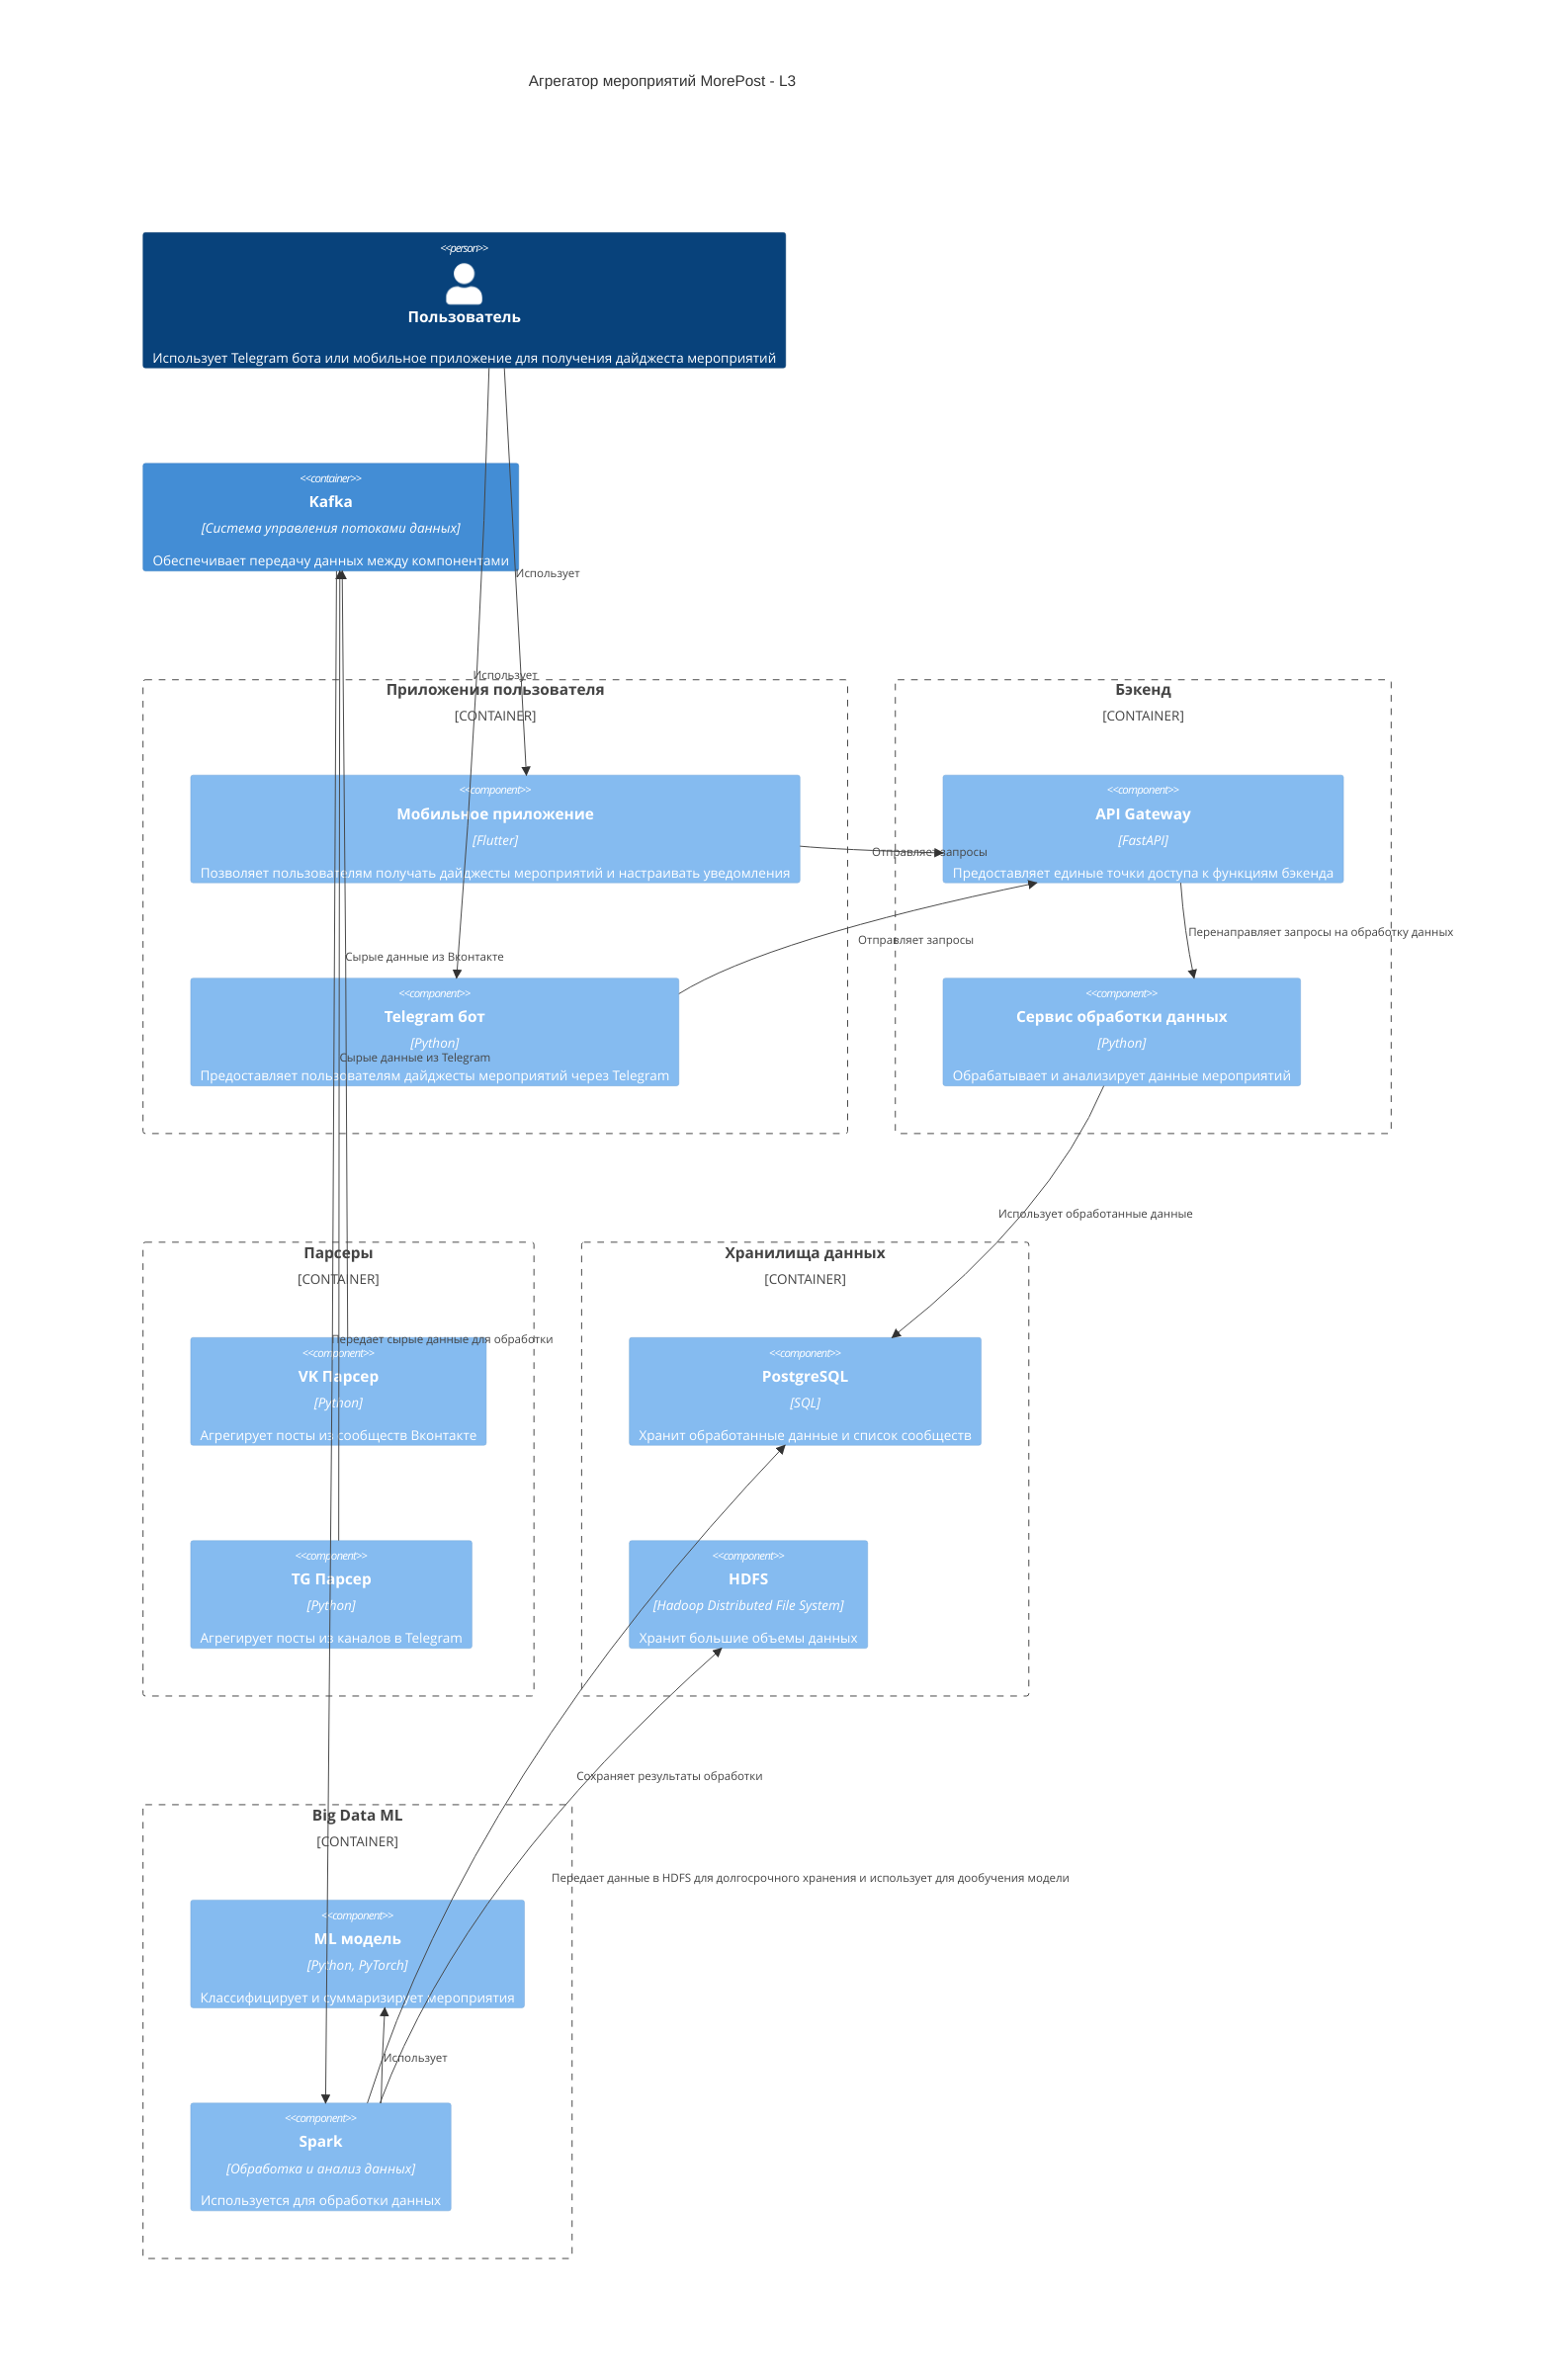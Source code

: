 C4Context
    title Агрегатор мероприятий MorePost - L3

    Person(user, "Пользователь", "Использует Telegram бота или мобильное приложение для получения дайджеста мероприятий")

    Container_Boundary(app, "Приложения пользователя", "") {
        Component(mobileApp, "Мобильное приложение", "Flutter", "Позволяет пользователям получать дайджесты мероприятий и настраивать уведомления")
        Component(telegramBot, "Telegram бот", "Python", "Предоставляет пользователям дайджесты мероприятий через Telegram")
    }

    Container_Boundary(backend, "Бэкенд", "") {
        Component(apiGateway, "API Gateway", "FastAPI", "Предоставляет единые точки доступа к функциям бэкенда")
        Component(dataProcessingService, "Сервис обработки данных", "Python", "Обрабатывает и анализирует данные мероприятий")
    }

    Container_Boundary(parsers, "Парсеры", "") {
        Component(vkParser, "VK Парсер", "Python", "Агрегирует посты из сообществ Вконтакте")
        Component(tgParser, "TG Парсер", "Python", "Агрегирует посты из каналов в Telegram")
    }

    Container_Boundary(dataStorage, "Хранилища данных", "") {
        Component(processedDataStorage, "PostgreSQL", "SQL", "Хранит обработанные данные и список сообществ")
        Component(hdfs, "HDFS", "Hadoop Distributed File System", "Хранит большие объемы данных")
    }

    Container_Boundary(bigData, "Big Data ML", "") {
        Component(mlModel, "ML модель", "Python, PyTorch", "Классифицирует и суммаризирует мероприятия")
        Component(spark, "Spark", "Обработка и анализ данных", "Используется для обработки данных")
    }

    Container(kafka, "Kafka", "Система управления потоками данных", "Обеспечивает передачу данных между компонентами")


    Rel(user, mobileApp, "Использует")
    Rel(user, telegramBot, "Использует")
    Rel(mobileApp, apiGateway, "Отправляет запросы")
    Rel(telegramBot, apiGateway, "Отправляет запросы")
    Rel(apiGateway, dataProcessingService, "Перенаправляет запросы на обработку данных")
    Rel(dataProcessingService, processedDataStorage, "Использует обработанные данные")
    Rel(vkParser, kafka, "Сырые данные из Вконтакте")
    Rel(tgParser, kafka, "Сырые данные из Telegram")
    Rel(kafka, spark, "Передает сырые данные для обработки")
    Rel(spark, hdfs, "Передает данные в HDFS для долгосрочного хранения и использует для дообучения модели")
    Rel(spark, mlModel, "Использует")
    Rel(spark, processedDataStorage, "Сохраняет результаты обработки")